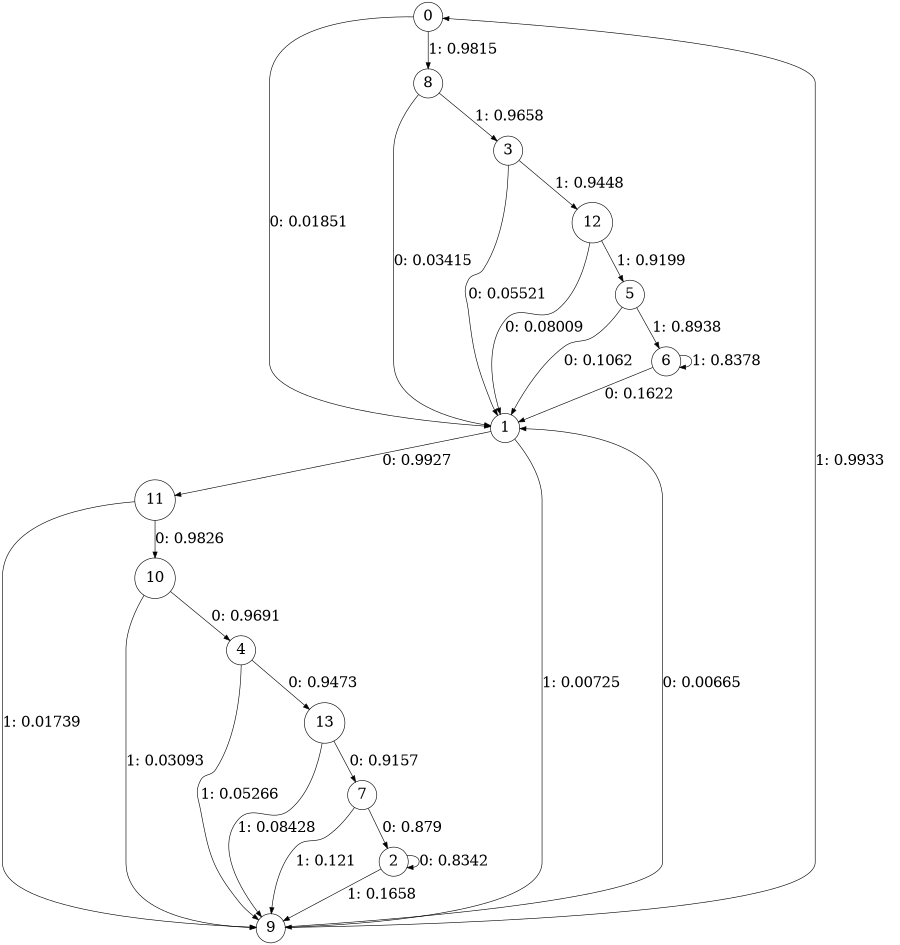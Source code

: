 digraph "ch4_face_source_L8" {
size = "6,8.5";
ratio = "fill";
node [shape = circle];
node [fontsize = 24];
edge [fontsize = 24];
0 -> 1 [label = "0: 0.01851  "];
0 -> 8 [label = "1: 0.9815   "];
1 -> 11 [label = "0: 0.9927   "];
1 -> 9 [label = "1: 0.00725  "];
2 -> 2 [label = "0: 0.8342   "];
2 -> 9 [label = "1: 0.1658   "];
3 -> 1 [label = "0: 0.05521  "];
3 -> 12 [label = "1: 0.9448   "];
4 -> 13 [label = "0: 0.9473   "];
4 -> 9 [label = "1: 0.05266  "];
5 -> 1 [label = "0: 0.1062   "];
5 -> 6 [label = "1: 0.8938   "];
6 -> 1 [label = "0: 0.1622   "];
6 -> 6 [label = "1: 0.8378   "];
7 -> 2 [label = "0: 0.879    "];
7 -> 9 [label = "1: 0.121    "];
8 -> 1 [label = "0: 0.03415  "];
8 -> 3 [label = "1: 0.9658   "];
9 -> 1 [label = "0: 0.00665  "];
9 -> 0 [label = "1: 0.9933   "];
10 -> 4 [label = "0: 0.9691   "];
10 -> 9 [label = "1: 0.03093  "];
11 -> 10 [label = "0: 0.9826   "];
11 -> 9 [label = "1: 0.01739  "];
12 -> 1 [label = "0: 0.08009  "];
12 -> 5 [label = "1: 0.9199   "];
13 -> 7 [label = "0: 0.9157   "];
13 -> 9 [label = "1: 0.08428  "];
}